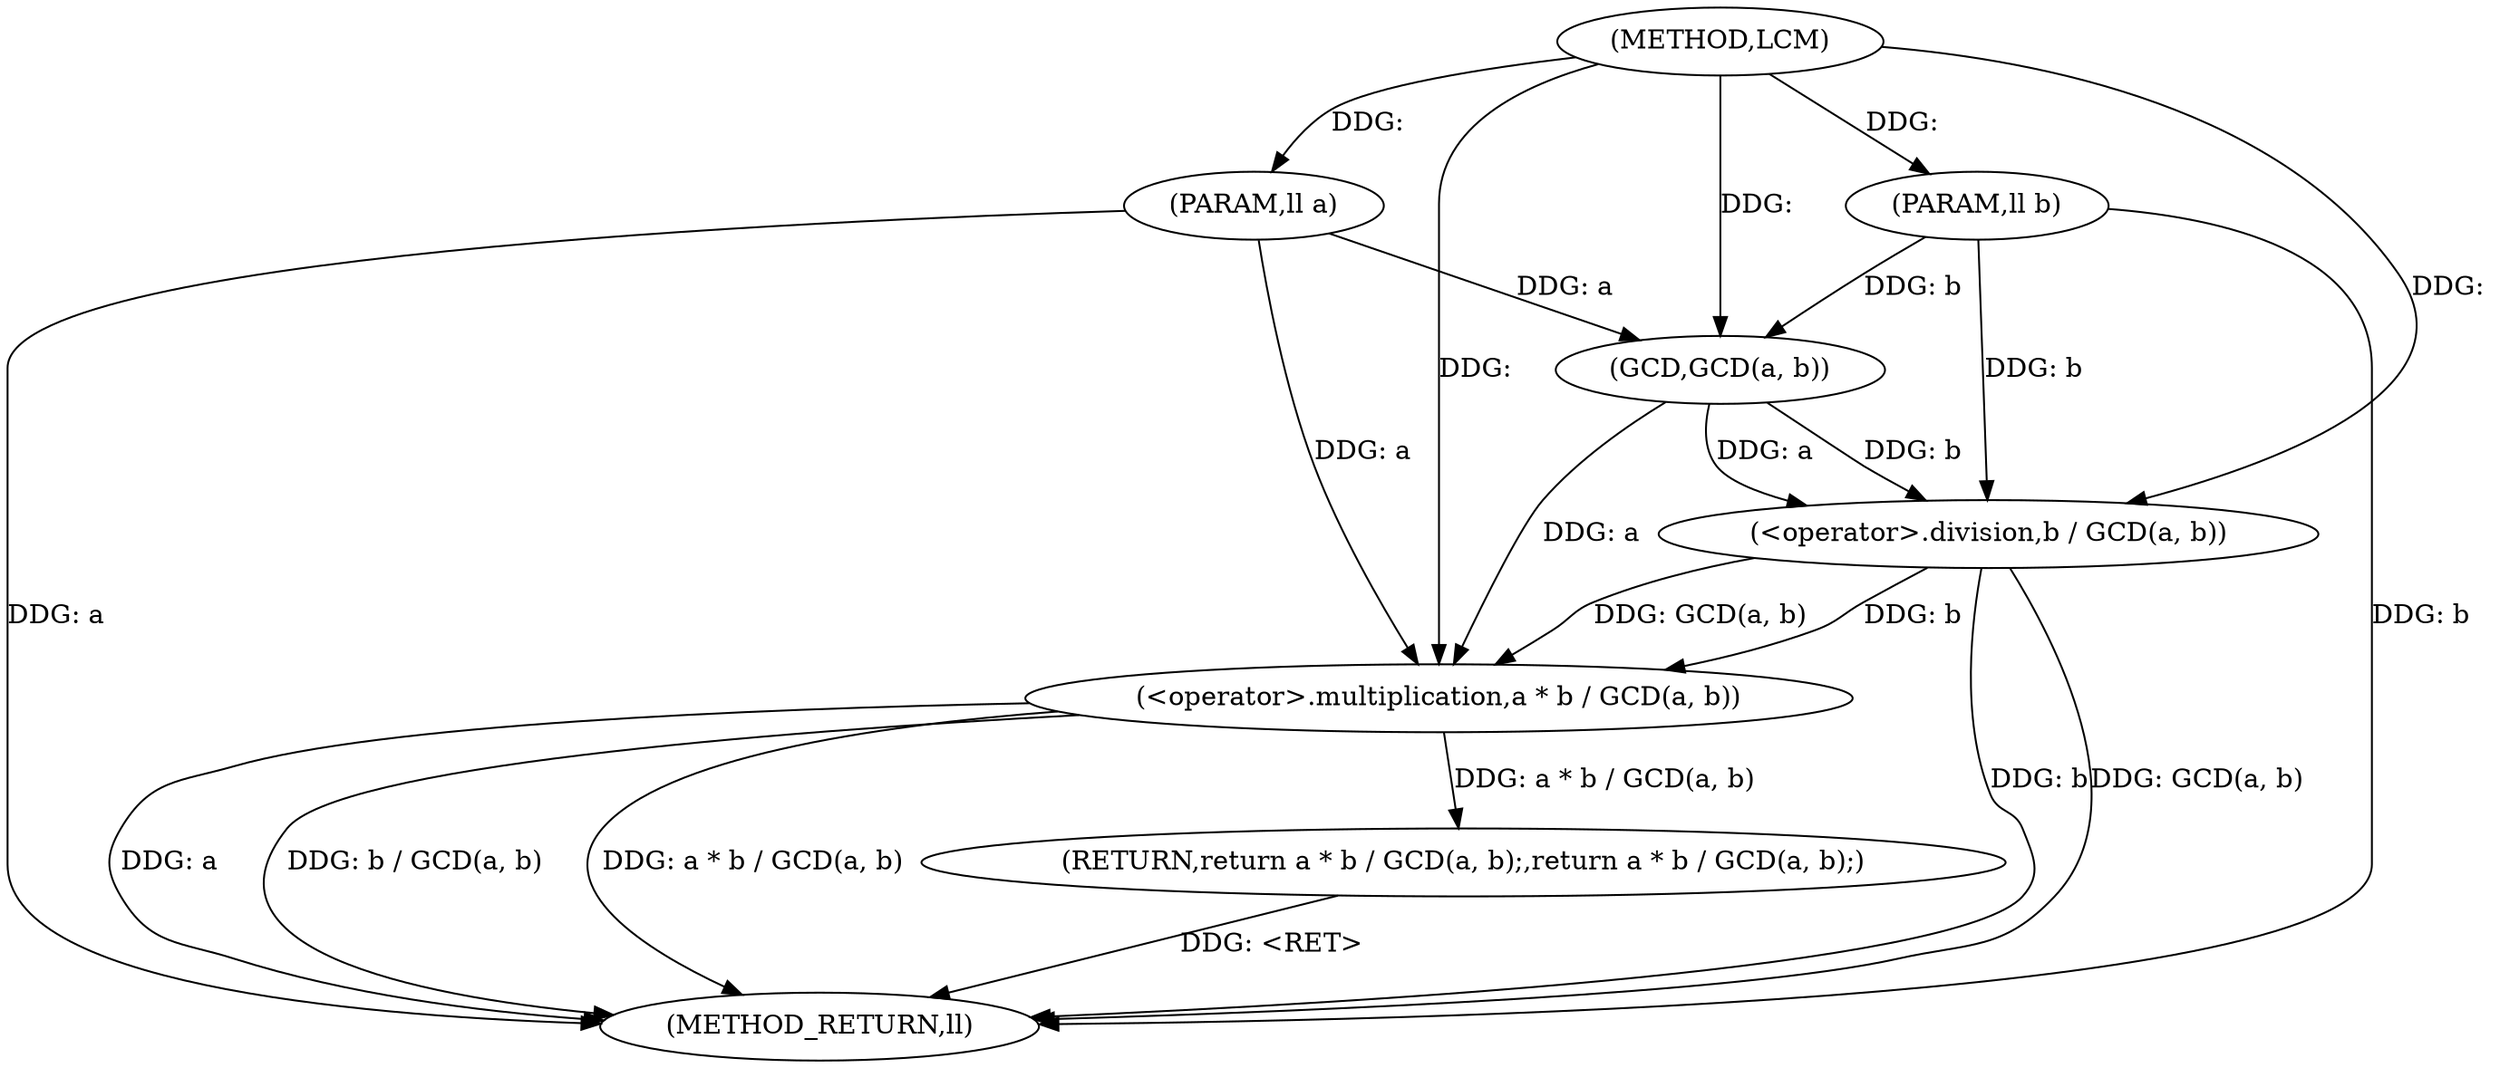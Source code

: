 digraph "LCM" {  
"1000117" [label = "(METHOD,LCM)" ]
"1000129" [label = "(METHOD_RETURN,ll)" ]
"1000118" [label = "(PARAM,ll a)" ]
"1000119" [label = "(PARAM,ll b)" ]
"1000121" [label = "(RETURN,return a * b / GCD(a, b);,return a * b / GCD(a, b);)" ]
"1000122" [label = "(<operator>.multiplication,a * b / GCD(a, b))" ]
"1000124" [label = "(<operator>.division,b / GCD(a, b))" ]
"1000126" [label = "(GCD,GCD(a, b))" ]
  "1000121" -> "1000129"  [ label = "DDG: <RET>"] 
  "1000118" -> "1000129"  [ label = "DDG: a"] 
  "1000119" -> "1000129"  [ label = "DDG: b"] 
  "1000122" -> "1000129"  [ label = "DDG: a"] 
  "1000124" -> "1000129"  [ label = "DDG: b"] 
  "1000124" -> "1000129"  [ label = "DDG: GCD(a, b)"] 
  "1000122" -> "1000129"  [ label = "DDG: b / GCD(a, b)"] 
  "1000122" -> "1000129"  [ label = "DDG: a * b / GCD(a, b)"] 
  "1000117" -> "1000118"  [ label = "DDG: "] 
  "1000117" -> "1000119"  [ label = "DDG: "] 
  "1000122" -> "1000121"  [ label = "DDG: a * b / GCD(a, b)"] 
  "1000126" -> "1000122"  [ label = "DDG: a"] 
  "1000118" -> "1000122"  [ label = "DDG: a"] 
  "1000117" -> "1000122"  [ label = "DDG: "] 
  "1000124" -> "1000122"  [ label = "DDG: b"] 
  "1000124" -> "1000122"  [ label = "DDG: GCD(a, b)"] 
  "1000126" -> "1000124"  [ label = "DDG: b"] 
  "1000119" -> "1000124"  [ label = "DDG: b"] 
  "1000117" -> "1000124"  [ label = "DDG: "] 
  "1000126" -> "1000124"  [ label = "DDG: a"] 
  "1000118" -> "1000126"  [ label = "DDG: a"] 
  "1000117" -> "1000126"  [ label = "DDG: "] 
  "1000119" -> "1000126"  [ label = "DDG: b"] 
}
